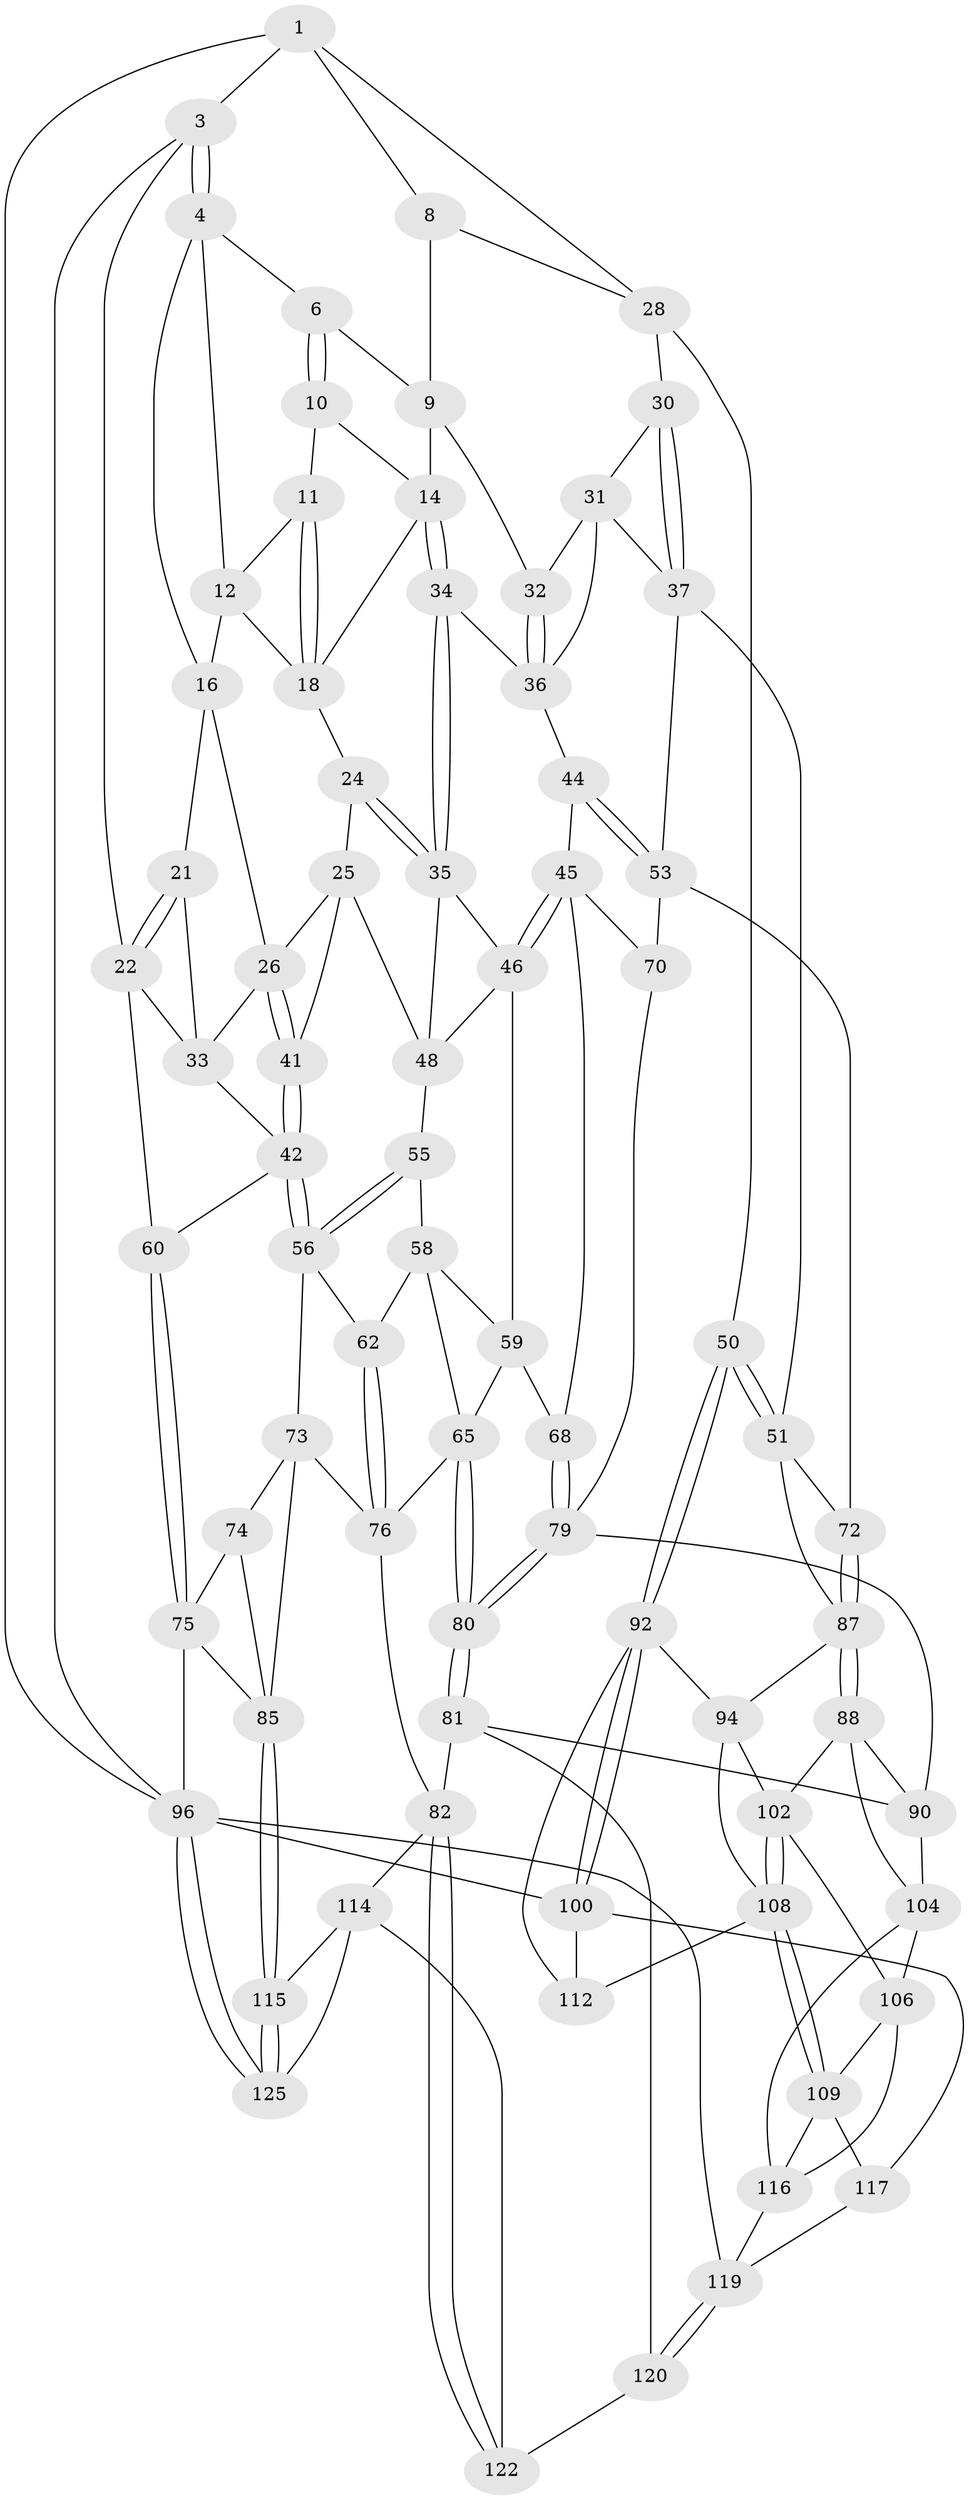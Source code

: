 // Generated by graph-tools (version 1.1) at 2025/52/02/27/25 19:52:41]
// undirected, 75 vertices, 171 edges
graph export_dot {
graph [start="1"]
  node [color=gray90,style=filled];
  1 [pos="+0.9308903485307707+0",super="+2"];
  3 [pos="+0+0"];
  4 [pos="+0+0",super="+5"];
  6 [pos="+0.43915020668296817+0",super="+7"];
  8 [pos="+0.7855708834860551+0.1464181598188422"];
  9 [pos="+0.6487230493683871+0.12333674479788896",super="+13"];
  10 [pos="+0.4108132455854077+0.03670961784203127"];
  11 [pos="+0.2694513613266656+0.09610679864376745"];
  12 [pos="+0.21203698498777845+0.041147730638176894",super="+17"];
  14 [pos="+0.46356326391673486+0.1659969496709306",super="+15"];
  16 [pos="+0.10309829752678955+0.1287617048233151",super="+20"];
  18 [pos="+0.2481821575120084+0.22493286338014803",super="+19"];
  21 [pos="+0.013359258380556962+0.18505477041815507"];
  22 [pos="+0+0.22510069561924323",super="+23"];
  24 [pos="+0.2495160640796975+0.24750874277924378"];
  25 [pos="+0.23571668972604423+0.26947252966985275",super="+49"];
  26 [pos="+0.21607517541650012+0.2842418168526704",super="+27"];
  28 [pos="+1+0.3304211907289737",super="+29"];
  30 [pos="+0.7632412041768117+0.28289223527192564"];
  31 [pos="+0.7139355178363542+0.2873323538832401",super="+38"];
  32 [pos="+0.638857328793567+0.266049696348489"];
  33 [pos="+0.08943100477449986+0.30225149756223635",super="+40"];
  34 [pos="+0.42393021141830844+0.26959078446579565"];
  35 [pos="+0.4192945939949053+0.2756345647823135",super="+47"];
  36 [pos="+0.6269676302213479+0.281736886153065",super="+39"];
  37 [pos="+0.7461917320497233+0.45518841290841855",super="+52"];
  41 [pos="+0.1621664427809388+0.48772876788056113"];
  42 [pos="+0.15240874034840513+0.5031688252138933",super="+43"];
  44 [pos="+0.5397453420142224+0.4381566969889271"];
  45 [pos="+0.5057839626567121+0.4495267885026591",super="+67"];
  46 [pos="+0.49807442321546647+0.4456160189601296",super="+57"];
  48 [pos="+0.3069641410327967+0.4056427018893269",super="+54"];
  50 [pos="+1+0.4441488550083659"];
  51 [pos="+1+0.4489680096960351",super="+71"];
  53 [pos="+0.7094056856373525+0.4959058517755616",super="+69"];
  55 [pos="+0.32144502250415613+0.464792376002111"];
  56 [pos="+0.1531190549188019+0.5067646100824269",super="+63"];
  58 [pos="+0.3451188156901312+0.5045517452024358",super="+61"];
  59 [pos="+0.3777201596280204+0.5064813181117953",super="+64"];
  60 [pos="+0+0.44939689482837564"];
  62 [pos="+0.23804848451290184+0.5662061654087223"];
  65 [pos="+0.36618872303404815+0.6107356696564744",super="+66"];
  68 [pos="+0.48700129812794035+0.5949187062784762"];
  70 [pos="+0.6354974288533607+0.6266434438300571"];
  72 [pos="+0.7171049745957354+0.6260675905142259"];
  73 [pos="+0.12214103537581104+0.5615865967042432",super="+77"];
  74 [pos="+0.0861244500036304+0.574634004123473"];
  75 [pos="+0+0.5992230182914278",super="+95"];
  76 [pos="+0.24843302775589507+0.7695867155105681",super="+78"];
  79 [pos="+0.47829189741750056+0.7022472789728097",super="+84"];
  80 [pos="+0.4210179262403538+0.7563713147159038"];
  81 [pos="+0.39686773779541684+0.7991496548121879",super="+98"];
  82 [pos="+0.34693960817361524+0.8078580605828523",super="+83"];
  85 [pos="+0.0504768401806778+0.8063957505897271",super="+86"];
  87 [pos="+0.7543576406750075+0.7367411943209526",super="+91"];
  88 [pos="+0.7542774711080208+0.737585506232157",super="+89"];
  90 [pos="+0.6116329745735761+0.7421986482572935",super="+97"];
  92 [pos="+1+0.5457164352082456",super="+93"];
  94 [pos="+0.8804935720901002+0.7813376874589273",super="+101"];
  96 [pos="+0+1",super="+99"];
  100 [pos="+1+0.9352853597455006",super="+113"];
  102 [pos="+0.8253012675621028+0.7796694861237325",super="+103"];
  104 [pos="+0.6491322207137045+0.8124953259093167",super="+105"];
  106 [pos="+0.7199127673598844+0.9207254431703387",super="+107"];
  108 [pos="+0.7993444850406746+0.905700499849713",super="+111"];
  109 [pos="+0.7623872495311639+0.9619724345249829",super="+110"];
  112 [pos="+0.9164281608709208+0.8274790124911553"];
  114 [pos="+0.2149181559464776+0.9722667189281965",super="+124"];
  115 [pos="+0.1127877938429526+0.9189190785917338"];
  116 [pos="+0.5552370140019052+0.8784970586158712",super="+118"];
  117 [pos="+0.9059484382265931+0.9305804973798197"];
  119 [pos="+0.6650840973610975+1",super="+126"];
  120 [pos="+0.5507069188684482+1",super="+121"];
  122 [pos="+0.3654048297488089+0.9838794074726297",super="+123"];
  125 [pos="+0+1"];
  1 -- 8;
  1 -- 3;
  1 -- 28;
  1 -- 96;
  3 -- 4;
  3 -- 4;
  3 -- 96;
  3 -- 22;
  4 -- 16;
  4 -- 12;
  4 -- 6;
  6 -- 10;
  6 -- 10;
  6 -- 9;
  8 -- 9;
  8 -- 28;
  9 -- 32;
  9 -- 14;
  10 -- 11;
  10 -- 14;
  11 -- 12;
  11 -- 18;
  11 -- 18;
  12 -- 16;
  12 -- 18;
  14 -- 34;
  14 -- 34;
  14 -- 18;
  16 -- 21;
  16 -- 26;
  18 -- 24;
  21 -- 22;
  21 -- 22;
  21 -- 33;
  22 -- 60;
  22 -- 33;
  24 -- 25;
  24 -- 35;
  24 -- 35;
  25 -- 26;
  25 -- 48;
  25 -- 41;
  26 -- 41;
  26 -- 41;
  26 -- 33;
  28 -- 50;
  28 -- 30;
  30 -- 31;
  30 -- 37;
  30 -- 37;
  31 -- 32;
  31 -- 36;
  31 -- 37;
  32 -- 36;
  32 -- 36;
  33 -- 42;
  34 -- 35;
  34 -- 35;
  34 -- 36;
  35 -- 48;
  35 -- 46;
  36 -- 44;
  37 -- 53;
  37 -- 51;
  41 -- 42;
  41 -- 42;
  42 -- 56;
  42 -- 56;
  42 -- 60;
  44 -- 45;
  44 -- 53;
  44 -- 53;
  45 -- 46;
  45 -- 46;
  45 -- 68;
  45 -- 70;
  46 -- 48;
  46 -- 59;
  48 -- 55;
  50 -- 51;
  50 -- 51;
  50 -- 92;
  50 -- 92;
  51 -- 72;
  51 -- 87;
  53 -- 72;
  53 -- 70;
  55 -- 56;
  55 -- 56;
  55 -- 58;
  56 -- 73;
  56 -- 62;
  58 -- 59;
  58 -- 65;
  58 -- 62;
  59 -- 65;
  59 -- 68;
  60 -- 75;
  60 -- 75;
  62 -- 76;
  62 -- 76;
  65 -- 80;
  65 -- 80;
  65 -- 76;
  68 -- 79;
  68 -- 79;
  70 -- 79;
  72 -- 87;
  72 -- 87;
  73 -- 74;
  73 -- 76;
  73 -- 85;
  74 -- 75;
  74 -- 85;
  75 -- 96;
  75 -- 85;
  76 -- 82;
  79 -- 80;
  79 -- 80;
  79 -- 90;
  80 -- 81;
  80 -- 81;
  81 -- 82;
  81 -- 90;
  81 -- 120;
  82 -- 122;
  82 -- 122;
  82 -- 114;
  85 -- 115;
  85 -- 115;
  87 -- 88;
  87 -- 88;
  87 -- 94;
  88 -- 90;
  88 -- 104;
  88 -- 102;
  90 -- 104;
  92 -- 100;
  92 -- 100;
  92 -- 112;
  92 -- 94;
  94 -- 102;
  94 -- 108;
  96 -- 125;
  96 -- 125;
  96 -- 100;
  96 -- 119;
  100 -- 112;
  100 -- 117;
  102 -- 108;
  102 -- 108;
  102 -- 106;
  104 -- 106;
  104 -- 116;
  106 -- 116;
  106 -- 109;
  108 -- 109;
  108 -- 109;
  108 -- 112;
  109 -- 117;
  109 -- 116;
  114 -- 115;
  114 -- 125;
  114 -- 122;
  115 -- 125;
  115 -- 125;
  116 -- 119;
  117 -- 119;
  119 -- 120;
  119 -- 120;
  120 -- 122 [weight=2];
}

